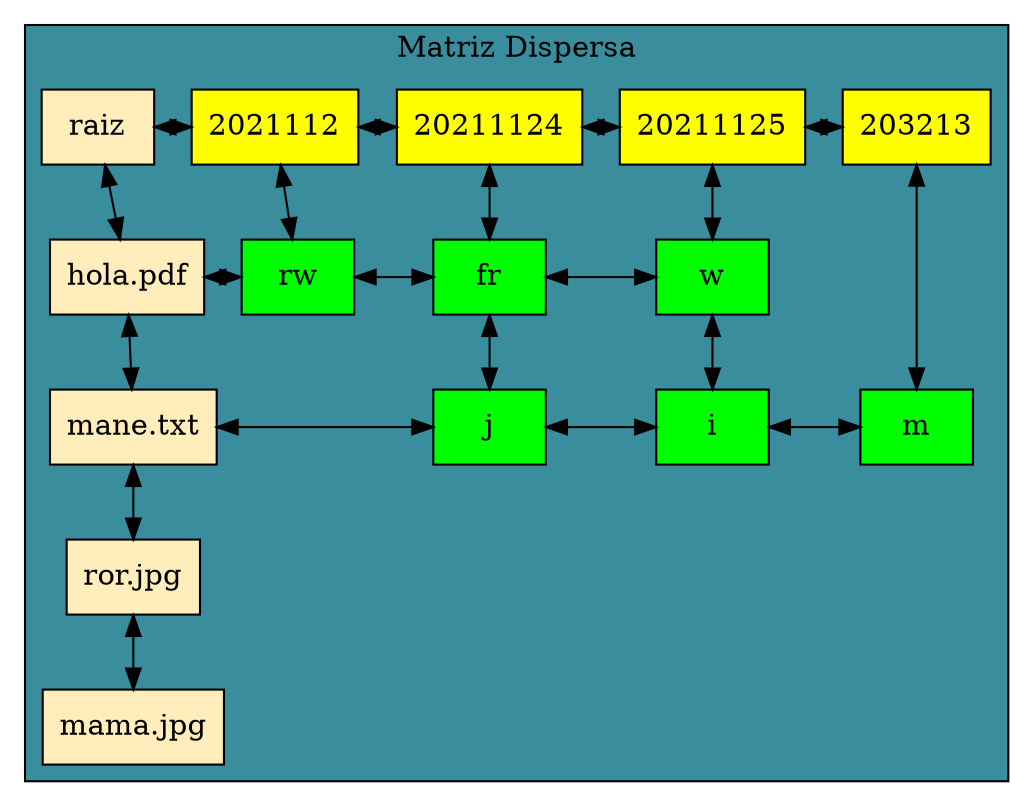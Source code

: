 digraph L{
 node[shape=box fillcolor="#FFEDBB" style=filled]
 subgraph cluster_p{
label="Matriz Dispersa"
bgcolor="#398D9C"
raiz[label="raiz"]
edge[dir="both"]
C1[label="hola.pdf",group=1];
 C1->C2
C2[label="mane.txt",group=1];
 C2->C3
C3[label="ror.jpg",group=1];
 C3->C4
C4[label="mama.jpg",group=1];
F1[label="2021112",group="2",fillcolor=yellow];
 F1->F2
F2[label="20211124",group="3",fillcolor=yellow];
 F2->F3
F3[label="20211125",group="4",fillcolor=yellow];
 F3->F4
F4[label="203213",group="5",fillcolor=yellow];
  raiz->F1
 raiz->C1{rank=same;raiz,F1,F2,F3,F4}
nodo0_0[label="rw",fillcolor=green,group=2]
F1->nodo0_0
C1->nodo0_0
{rank=same;C1,nodo0_0}
nodo1_0[label="fr",fillcolor=green,group=3]
F2->nodo1_0
nodo1_0->nodo0_0
{rank=same;nodo1_0,nodo0_0}
nodo2_0[label="w",fillcolor=green,group=4]
F3->nodo2_0
nodo2_0->nodo1_0
{rank=same;nodo2_0,nodo1_0}
nodo1_1[label="j",fillcolor=green,group=3]
C2->nodo1_1
{rank=same;C2,nodo1_1}
nodo1_1->nodo1_0
nodo2_1[label="i",fillcolor=green,group=4]
nodo2_1->nodo1_1
{rank=same;nodo2_1,nodo1_1}
nodo2_1->nodo2_0
nodo3_1[label="m",fillcolor=green,group=5]
F4->nodo3_1
nodo3_1->nodo2_1
{rank=same;nodo3_1,nodo2_1}
}}